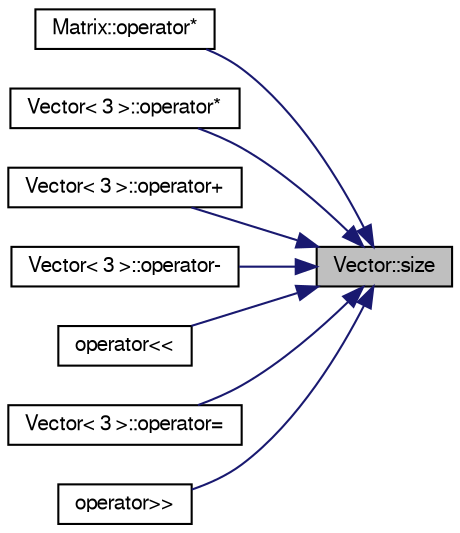 digraph "Vector::size"
{
 // LATEX_PDF_SIZE
  edge [fontname="FreeSans",fontsize="10",labelfontname="FreeSans",labelfontsize="10"];
  node [fontname="FreeSans",fontsize="10",shape=record];
  rankdir="RL";
  Node1 [label="Vector::size",height=0.2,width=0.4,color="black", fillcolor="grey75", style="filled", fontcolor="black",tooltip="Zwraca wielkosc/wymiar wektora w postaci liczby int."];
  Node1 -> Node2 [dir="back",color="midnightblue",fontsize="10",style="solid",fontname="FreeSans"];
  Node2 [label="Matrix::operator*",height=0.2,width=0.4,color="black", fillcolor="white", style="filled",URL="$a00084.html#af1b6bc1d726bf699d5cab7a1dd6bf8c3",tooltip="Operacja mnozenia macierzy przez wektor."];
  Node1 -> Node3 [dir="back",color="midnightblue",fontsize="10",style="solid",fontname="FreeSans"];
  Node3 [label="Vector\< 3 \>::operator*",height=0.2,width=0.4,color="black", fillcolor="white", style="filled",URL="$a00096.html#adb225d66796be935edf07e7193770d42",tooltip="Operacja iloczynu skalarnego dla dwoch wektorow kazdy element wektora jest po kolei mnozony."];
  Node1 -> Node4 [dir="back",color="midnightblue",fontsize="10",style="solid",fontname="FreeSans"];
  Node4 [label="Vector\< 3 \>::operator+",height=0.2,width=0.4,color="black", fillcolor="white", style="filled",URL="$a00096.html#ae79eb7045bece9febfc2d648ed133085",tooltip="Podstawowa operacja dodawania dwoch wektorow tworzy ona trzeci wektor bedacy suma dwoch podanych."];
  Node1 -> Node5 [dir="back",color="midnightblue",fontsize="10",style="solid",fontname="FreeSans"];
  Node5 [label="Vector\< 3 \>::operator-",height=0.2,width=0.4,color="black", fillcolor="white", style="filled",URL="$a00096.html#a4b12700ec49a57e2ddc7401d1ed09d84",tooltip="Operacja odejmowania wektorow, kazdy element wektora jest odejmowany po kolei."];
  Node1 -> Node6 [dir="back",color="midnightblue",fontsize="10",style="solid",fontname="FreeSans"];
  Node6 [label="operator\<\<",height=0.2,width=0.4,color="black", fillcolor="white", style="filled",URL="$a00062.html#afbee8685eba8033e340917640a7909d8",tooltip="Operacja wysylajaca wektor(jego wspolrzedne) na podany strumien os."];
  Node1 -> Node7 [dir="back",color="midnightblue",fontsize="10",style="solid",fontname="FreeSans"];
  Node7 [label="Vector\< 3 \>::operator=",height=0.2,width=0.4,color="black", fillcolor="white", style="filled",URL="$a00096.html#a120322615fbb7f60ed865b7bf3888bab",tooltip="Operacja przypisania dla wektora."];
  Node1 -> Node8 [dir="back",color="midnightblue",fontsize="10",style="solid",fontname="FreeSans"];
  Node8 [label="operator\>\>",height=0.2,width=0.4,color="black", fillcolor="white", style="filled",URL="$a00062.html#a5c27cb7e40c60f7addda5657b30bef12",tooltip="Funkcja przeciazajaca operator wczytywania ze strumienia do wektora, wczytuje sekwencje obiektow zapi..."];
}
